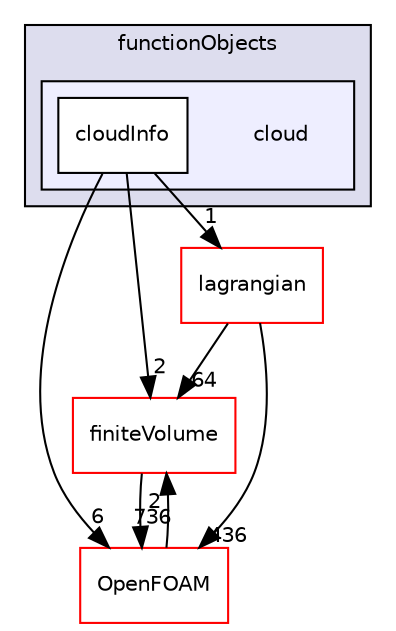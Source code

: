 digraph "src/postProcessing/functionObjects/cloud" {
  bgcolor=transparent;
  compound=true
  node [ fontsize="10", fontname="Helvetica"];
  edge [ labelfontsize="10", labelfontname="Helvetica"];
  subgraph clusterdir_e82badcb6e86a7406e8ef8dc75ac578f {
    graph [ bgcolor="#ddddee", pencolor="black", label="functionObjects" fontname="Helvetica", fontsize="10", URL="dir_e82badcb6e86a7406e8ef8dc75ac578f.html"]
  subgraph clusterdir_ca613294a7628c6ea1e1427b3df6050a {
    graph [ bgcolor="#eeeeff", pencolor="black", label="" URL="dir_ca613294a7628c6ea1e1427b3df6050a.html"];
    dir_ca613294a7628c6ea1e1427b3df6050a [shape=plaintext label="cloud"];
    dir_21a8306d5a95e813c335e793ff083a2b [shape=box label="cloudInfo" color="black" fillcolor="white" style="filled" URL="dir_21a8306d5a95e813c335e793ff083a2b.html"];
  }
  }
  dir_9bd15774b555cf7259a6fa18f99fe99b [shape=box label="finiteVolume" color="red" URL="dir_9bd15774b555cf7259a6fa18f99fe99b.html"];
  dir_c5473ff19b20e6ec4dfe5c310b3778a8 [shape=box label="OpenFOAM" color="red" URL="dir_c5473ff19b20e6ec4dfe5c310b3778a8.html"];
  dir_f8c25efc4b6f6a8502a42d5af7554d23 [shape=box label="lagrangian" color="red" URL="dir_f8c25efc4b6f6a8502a42d5af7554d23.html"];
  dir_9bd15774b555cf7259a6fa18f99fe99b->dir_c5473ff19b20e6ec4dfe5c310b3778a8 [headlabel="736", labeldistance=1.5 headhref="dir_000894_001888.html"];
  dir_c5473ff19b20e6ec4dfe5c310b3778a8->dir_9bd15774b555cf7259a6fa18f99fe99b [headlabel="2", labeldistance=1.5 headhref="dir_001888_000894.html"];
  dir_21a8306d5a95e813c335e793ff083a2b->dir_9bd15774b555cf7259a6fa18f99fe99b [headlabel="2", labeldistance=1.5 headhref="dir_002451_000894.html"];
  dir_21a8306d5a95e813c335e793ff083a2b->dir_c5473ff19b20e6ec4dfe5c310b3778a8 [headlabel="6", labeldistance=1.5 headhref="dir_002451_001888.html"];
  dir_21a8306d5a95e813c335e793ff083a2b->dir_f8c25efc4b6f6a8502a42d5af7554d23 [headlabel="1", labeldistance=1.5 headhref="dir_002451_001355.html"];
  dir_f8c25efc4b6f6a8502a42d5af7554d23->dir_9bd15774b555cf7259a6fa18f99fe99b [headlabel="64", labeldistance=1.5 headhref="dir_001355_000894.html"];
  dir_f8c25efc4b6f6a8502a42d5af7554d23->dir_c5473ff19b20e6ec4dfe5c310b3778a8 [headlabel="436", labeldistance=1.5 headhref="dir_001355_001888.html"];
}
